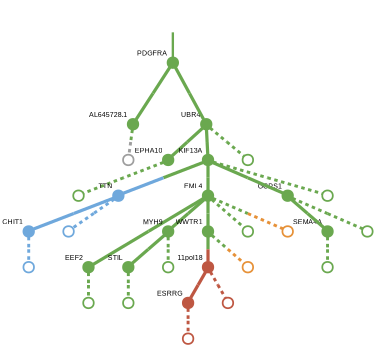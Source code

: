 strict digraph  {
graph[splines=false]; nodesep=0.7; rankdir=TB; ranksep=0.6; forcelabels=true; dpi=600; size=2.5;
0 [color="#6aa84fff", fillcolor="#6aa84fff", fixedsize=true, fontname=Arial, fontsize="12pt", height="0.25", label="", penwidth=3, shape=circle, style=filled, xlabel=PDGFRA];
1 [color="#6aa84fff", fillcolor="#6aa84fff", fixedsize=true, fontname=Arial, fontsize="12pt", height="0.25", label="", penwidth=3, shape=circle, style=filled, xlabel="AL645728.1"];
3 [color="#6aa84fff", fillcolor="#6aa84fff", fixedsize=true, fontname=Arial, fontsize="12pt", height="0.25", label="", penwidth=3, shape=circle, style=filled, xlabel=UBR4];
16 [color="#9e9e9eff", fillcolor="#9e9e9eff", fixedsize=true, fontname=Arial, fontsize="12pt", height="0.25", label="", penwidth=3, shape=circle, style=solid, xlabel=""];
2 [color="#6aa84fff", fillcolor="#6aa84fff", fixedsize=true, fontname=Arial, fontsize="12pt", height="0.25", label="", penwidth=3, shape=circle, style=filled, xlabel=EEF2];
17 [color="#6aa84fff", fillcolor="#6aa84fff", fixedsize=true, fontname=Arial, fontsize="12pt", height="0.25", label="", penwidth=3, shape=circle, style=solid, xlabel=""];
8 [color="#6aa84fff", fillcolor="#6aa84fff", fixedsize=true, fontname=Arial, fontsize="12pt", height="0.25", label="", penwidth=3, shape=circle, style=filled, xlabel=EPHA10];
14 [color="#6aa84fff", fillcolor="#6aa84fff", fixedsize=true, fontname=Arial, fontsize="12pt", height="0.25", label="", penwidth=3, shape=circle, style=filled, xlabel=KIF13A];
18 [color="#6aa84fff", fillcolor="#6aa84fff", fixedsize=true, fontname=Arial, fontsize="12pt", height="0.25", label="", penwidth=3, shape=circle, style=solid, xlabel=""];
4 [color="#6aa84fff", fillcolor="#6aa84fff", fixedsize=true, fontname=Arial, fontsize="12pt", height="0.25", label="", penwidth=3, shape=circle, style=filled, xlabel=SEMA4A];
19 [color="#6aa84fff", fillcolor="#6aa84fff", fixedsize=true, fontname=Arial, fontsize="12pt", height="0.25", label="", penwidth=3, shape=circle, style=solid, xlabel=""];
5 [color="#6fa8dcff", fillcolor="#6fa8dcff", fixedsize=true, fontname=Arial, fontsize="12pt", height="0.25", label="", penwidth=3, shape=circle, style=filled, xlabel=TTN];
10 [color="#6fa8dcff", fillcolor="#6fa8dcff", fixedsize=true, fontname=Arial, fontsize="12pt", height="0.25", label="", penwidth=3, shape=circle, style=filled, xlabel=CHIT1];
20 [color="#6fa8dcff", fillcolor="#6fa8dcff", fixedsize=true, fontname=Arial, fontsize="12pt", height="0.25", label="", penwidth=3, shape=circle, style=solid, xlabel=""];
6 [color="#6aa84fff", fillcolor="#6aa84fff", fixedsize=true, fontname=Arial, fontsize="12pt", height="0.25", label="", penwidth=3, shape=circle, style=filled, xlabel=EML4];
9 [color="#6aa84fff", fillcolor="#6aa84fff", fixedsize=true, fontname=Arial, fontsize="12pt", height="0.25", label="", penwidth=3, shape=circle, style=filled, xlabel=MYH9];
11 [color="#6aa84fff", fillcolor="#6aa84fff", fixedsize=true, fontname=Arial, fontsize="12pt", height="0.25", label="", penwidth=3, shape=circle, style=filled, xlabel=WWTR1];
21 [color="#6aa84fff", fillcolor="#6aa84fff", fixedsize=true, fontname=Arial, fontsize="12pt", height="0.25", label="", penwidth=3, shape=circle, style=solid, xlabel=""];
22 [color="#e69138ff", fillcolor="#e69138ff", fixedsize=true, fontname=Arial, fontsize="12pt", height="0.25", label="", penwidth=3, shape=circle, style=solid, xlabel=""];
7 [color="#be5742ff", fillcolor="#be5742ff", fixedsize=true, fontname=Arial, fontsize="12pt", height="0.25", label="", penwidth=3, shape=circle, style=filled, xlabel=ESRRG];
23 [color="#be5742ff", fillcolor="#be5742ff", fixedsize=true, fontname=Arial, fontsize="12pt", height="0.25", label="", penwidth=3, shape=circle, style=solid, xlabel=""];
24 [color="#6aa84fff", fillcolor="#6aa84fff", fixedsize=true, fontname=Arial, fontsize="12pt", height="0.25", label="", penwidth=3, shape=circle, style=solid, xlabel=""];
12 [color="#6aa84fff", fillcolor="#6aa84fff", fixedsize=true, fontname=Arial, fontsize="12pt", height="0.25", label="", penwidth=3, shape=circle, style=filled, xlabel=STIL];
25 [color="#6aa84fff", fillcolor="#6aa84fff", fixedsize=true, fontname=Arial, fontsize="12pt", height="0.25", label="", penwidth=3, shape=circle, style=solid, xlabel=""];
26 [color="#6fa8dcff", fillcolor="#6fa8dcff", fixedsize=true, fontname=Arial, fontsize="12pt", height="0.25", label="", penwidth=3, shape=circle, style=solid, xlabel=""];
15 [color="#be5742ff", fillcolor="#be5742ff", fixedsize=true, fontname=Arial, fontsize="12pt", height="0.25", label="", penwidth=3, shape=circle, style=filled, xlabel="11pol18"];
28 [color="#e69138ff", fillcolor="#e69138ff", fixedsize=true, fontname=Arial, fontsize="12pt", height="0.25", label="", penwidth=3, shape=circle, style=solid, xlabel=""];
29 [color="#6aa84fff", fillcolor="#6aa84fff", fixedsize=true, fontname=Arial, fontsize="12pt", height="0.25", label="", penwidth=3, shape=circle, style=solid, xlabel=""];
13 [color="#6aa84fff", fillcolor="#6aa84fff", fixedsize=true, fontname=Arial, fontsize="12pt", height="0.25", label="", penwidth=3, shape=circle, style=filled, xlabel=GGPS1];
30 [color="#6aa84fff", fillcolor="#6aa84fff", fixedsize=true, fontname=Arial, fontsize="12pt", height="0.25", label="", penwidth=3, shape=circle, style=solid, xlabel=""];
31 [color="#6aa84fff", fillcolor="#6aa84fff", fixedsize=true, fontname=Arial, fontsize="12pt", height="0.25", label="", penwidth=3, shape=circle, style=solid, xlabel=""];
27 [color="#be5742ff", fillcolor="#be5742ff", fixedsize=true, fontname=Arial, fontsize="12pt", height="0.25", label="", penwidth=3, shape=circle, style=solid, xlabel=""];
normal [label="", penwidth=3, style=invis, xlabel=PDGFRA];
0 -> 1  [arrowsize=0, color="#6aa84fff;0.5:#6aa84fff", minlen="2.5", penwidth="5.5", style=solid];
0 -> 3  [arrowsize=0, color="#6aa84fff;0.5:#6aa84fff", minlen="2.03125", penwidth="5.5", style=solid];
1 -> 16  [arrowsize=0, color="#6aa84fff;0.5:#9e9e9eff", minlen="1.140625", penwidth=5, style=dashed];
3 -> 8  [arrowsize=0, color="#6aa84fff;0.5:#6aa84fff", minlen="1.375", penwidth="5.5", style=solid];
3 -> 14  [arrowsize=0, color="#6aa84fff;0.5:#6aa84fff", minlen="1.28125", penwidth="5.5", style=solid];
3 -> 18  [arrowsize=0, color="#6aa84fff;0.5:#6aa84fff", minlen="1.140625", penwidth=5, style=dashed];
2 -> 17  [arrowsize=0, color="#6aa84fff;0.5:#6aa84fff", minlen="1.140625", penwidth=5, style=dashed];
8 -> 24  [arrowsize=0, color="#6aa84fff;0.5:#6aa84fff", minlen="1.140625", penwidth=5, style=dashed];
14 -> 5  [arrowsize=0, color="#6aa84fff;0.5:#6fa8dcff", minlen="1.515625", penwidth="5.5", style=solid];
14 -> 6  [arrowsize=0, color="#6aa84fff;0.5:#6aa84fff", minlen="1.421875", penwidth="5.5", style=solid];
14 -> 13  [arrowsize=0, color="#6aa84fff;0.5:#6aa84fff", minlen="1.28125", penwidth="5.5", style=solid];
14 -> 31  [arrowsize=0, color="#6aa84fff;0.5:#6aa84fff", minlen="1.140625", penwidth=5, style=dashed];
4 -> 19  [arrowsize=0, color="#6aa84fff;0.5:#6aa84fff", minlen="1.140625", penwidth=5, style=dashed];
5 -> 10  [arrowsize=0, color="#6fa8dcff;0.5:#6fa8dcff", minlen="1.328125", penwidth="5.5", style=solid];
5 -> 20  [arrowsize=0, color="#6fa8dcff;0.5:#6fa8dcff", minlen="1.140625", penwidth=5, style=dashed];
10 -> 26  [arrowsize=0, color="#6fa8dcff;0.5:#6fa8dcff", minlen="1.140625", penwidth=5, style=dashed];
6 -> 2  [arrowsize=0, color="#6aa84fff;0.5:#6aa84fff", minlen="2.21875", penwidth="5.5", style=solid];
6 -> 9  [arrowsize=0, color="#6aa84fff;0.5:#6aa84fff", minlen="1.328125", penwidth="5.5", style=solid];
6 -> 11  [arrowsize=0, color="#6aa84fff;0.5:#6aa84fff", minlen="1.328125", penwidth="5.5", style=solid];
6 -> 21  [arrowsize=0, color="#6aa84fff;0.5:#6aa84fff", minlen="1.140625", penwidth=5, style=dashed];
6 -> 22  [arrowsize=0, color="#6aa84fff;0.5:#e69138ff", minlen="1.140625", penwidth=5, style=dashed];
9 -> 12  [arrowsize=0, color="#6aa84fff;0.5:#6aa84fff", minlen="1.28125", penwidth="5.5", style=solid];
9 -> 25  [arrowsize=0, color="#6aa84fff;0.5:#6aa84fff", minlen="1.140625", penwidth=5, style=dashed];
11 -> 15  [arrowsize=0, color="#6aa84fff;0.5:#be5742ff", minlen="1.140625", penwidth="5.5", style=solid];
11 -> 28  [arrowsize=0, color="#6aa84fff;0.5:#e69138ff", minlen="1.140625", penwidth=5, style=dashed];
7 -> 23  [arrowsize=0, color="#be5742ff;0.5:#be5742ff", minlen="1.140625", penwidth=5, style=dashed];
12 -> 29  [arrowsize=0, color="#6aa84fff;0.5:#6aa84fff", minlen="1.140625", penwidth=5, style=dashed];
15 -> 7  [arrowsize=0, color="#be5742ff;0.5:#be5742ff", minlen="1.375", penwidth="5.5", style=solid];
15 -> 27  [arrowsize=0, color="#be5742ff;0.5:#be5742ff", minlen="1.140625", penwidth=5, style=dashed];
13 -> 4  [arrowsize=0, color="#6aa84fff;0.5:#6aa84fff", minlen="1.609375", penwidth="5.5", style=solid];
13 -> 30  [arrowsize=0, color="#6aa84fff;0.5:#6aa84fff", minlen="1.140625", penwidth=5, style=dashed];
normal -> 0  [arrowsize=0, color="#6aa84fff", label="", penwidth=4, style=solid];
}
